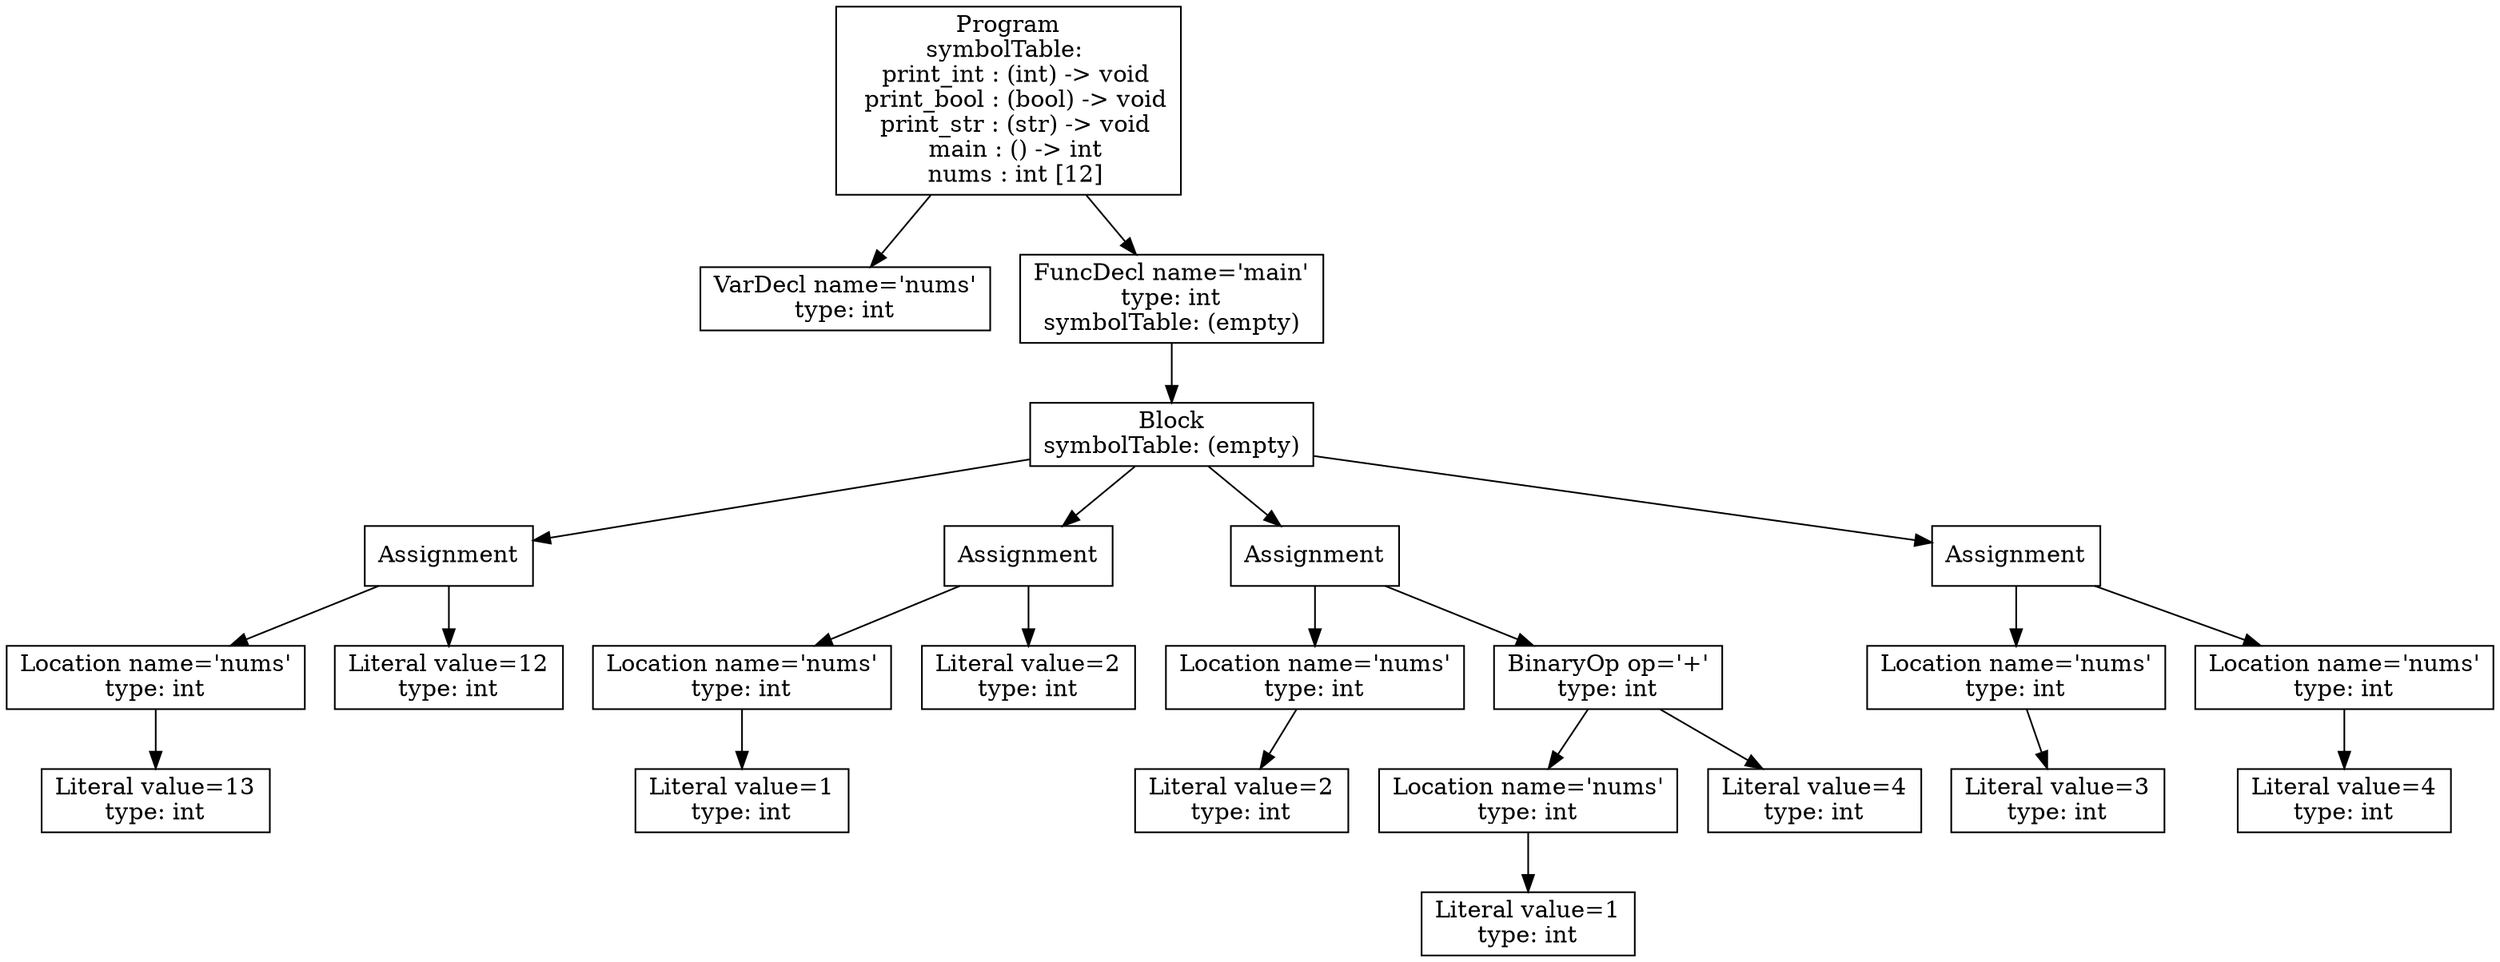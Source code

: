 digraph AST {
1 [shape=box, label="VarDecl name='nums'\ntype: int"];
6 [shape=box, label="Literal value=13\ntype: int"];
5 [shape=box, label="Location name='nums'\ntype: int"];
5 -> 6;
7 [shape=box, label="Literal value=12\ntype: int"];
4 [shape=box, label="Assignment"];
4 -> 5;
4 -> 7;
10 [shape=box, label="Literal value=1\ntype: int"];
9 [shape=box, label="Location name='nums'\ntype: int"];
9 -> 10;
11 [shape=box, label="Literal value=2\ntype: int"];
8 [shape=box, label="Assignment"];
8 -> 9;
8 -> 11;
14 [shape=box, label="Literal value=2\ntype: int"];
13 [shape=box, label="Location name='nums'\ntype: int"];
13 -> 14;
17 [shape=box, label="Literal value=1\ntype: int"];
16 [shape=box, label="Location name='nums'\ntype: int"];
16 -> 17;
18 [shape=box, label="Literal value=4\ntype: int"];
15 [shape=box, label="BinaryOp op='+'\ntype: int"];
15 -> 16;
15 -> 18;
12 [shape=box, label="Assignment"];
12 -> 13;
12 -> 15;
21 [shape=box, label="Literal value=3\ntype: int"];
20 [shape=box, label="Location name='nums'\ntype: int"];
20 -> 21;
23 [shape=box, label="Literal value=4\ntype: int"];
22 [shape=box, label="Location name='nums'\ntype: int"];
22 -> 23;
19 [shape=box, label="Assignment"];
19 -> 20;
19 -> 22;
3 [shape=box, label="Block\nsymbolTable: (empty)"];
3 -> 4;
3 -> 8;
3 -> 12;
3 -> 19;
2 [shape=box, label="FuncDecl name='main'\ntype: int\nsymbolTable: (empty)"];
2 -> 3;
0 [shape=box, label="Program\nsymbolTable: \n  print_int : (int) -> void\n  print_bool : (bool) -> void\n  print_str : (str) -> void\n  main : () -> int\n  nums : int [12]"];
0 -> 1;
0 -> 2;
}
